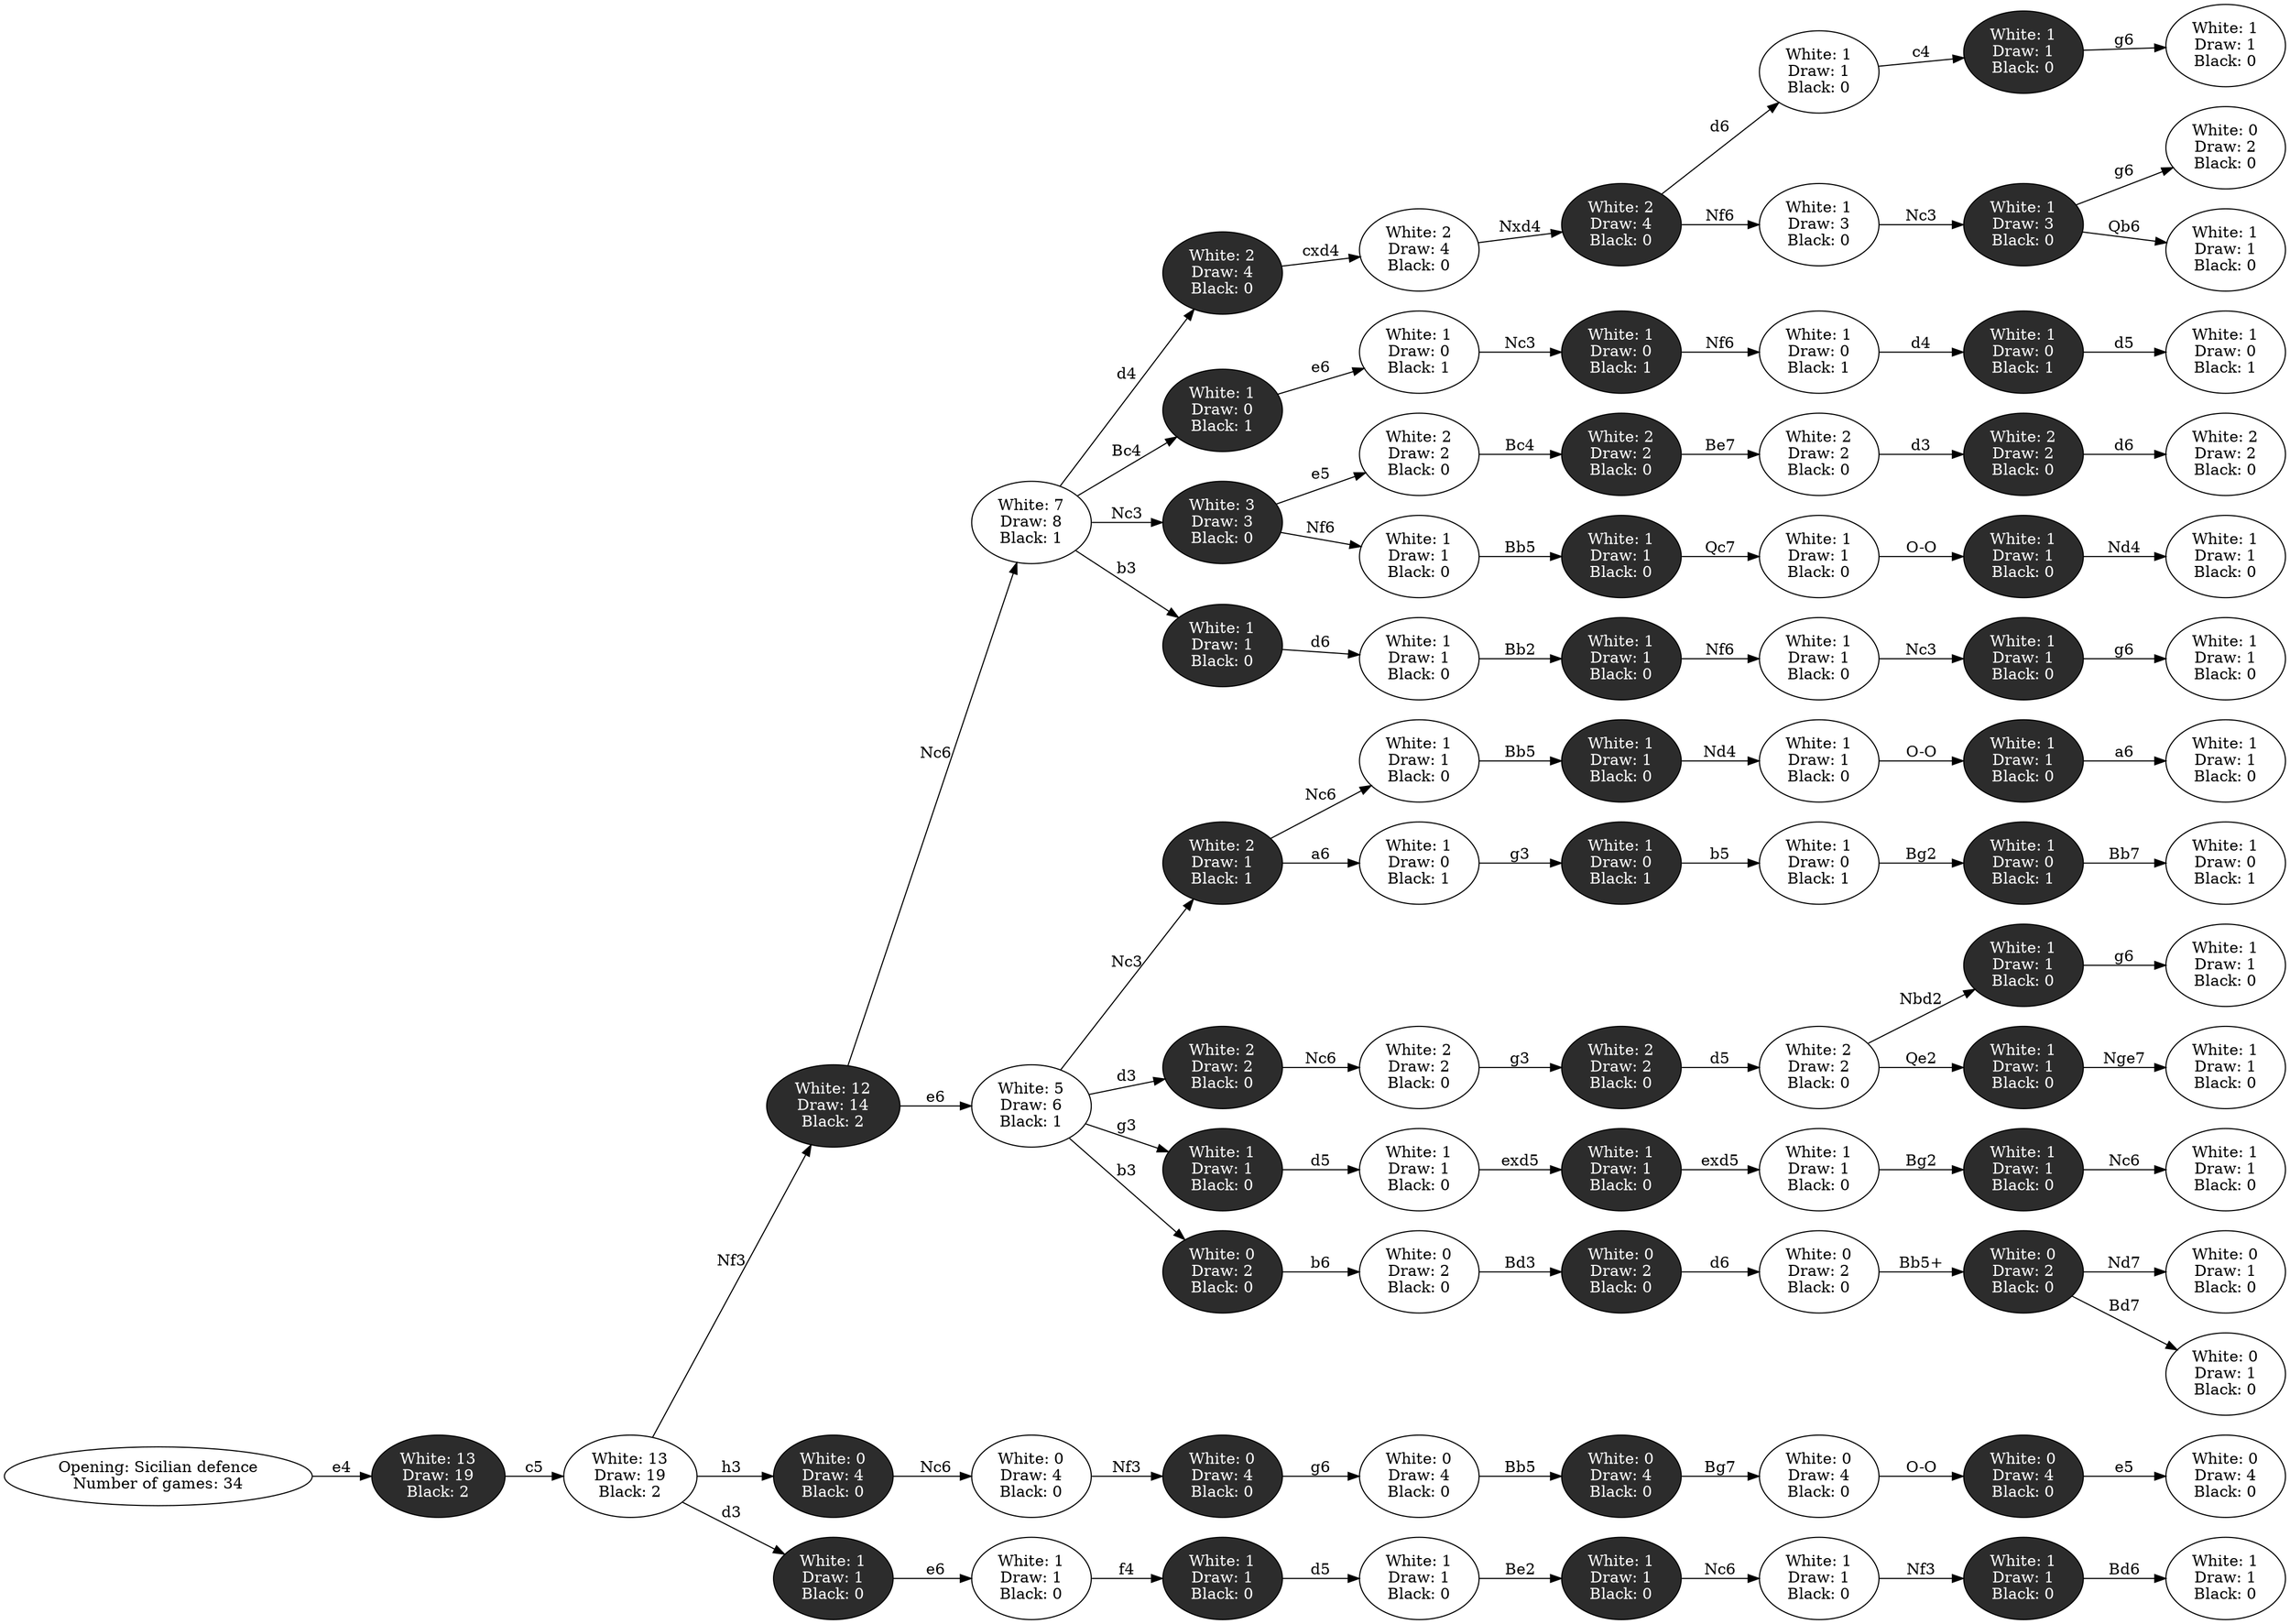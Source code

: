 digraph G {
rankdir=LR;
center=true;
1336375033424 [label="White: 0
Draw: 0
Black: 0", fillcolor="white", fontcolor="black", style="filled"];
1336375033424 -> 1336375033040 [label="e4"];
1336375033040 [label="White: 13
Draw: 19
Black: 2", fillcolor="#2c2c2c", fontcolor="white", style="filled"];
1336375033040 -> 1336375033088 [label="c5"];
1336375033088 [label="White: 13
Draw: 19
Black: 2", fillcolor="white", fontcolor="black", style="filled"];
1336375033088 -> 1336375033136 [label="Nf3"];
1336375033136 [label="White: 12
Draw: 14
Black: 2", fillcolor="#2c2c2c", fontcolor="white", style="filled"];
1336375033136 -> 1336375033184 [label="Nc6"];
1336375033184 [label="White: 7
Draw: 8
Black: 1", fillcolor="white", fontcolor="black", style="filled"];
1336375033184 -> 1336375032272 [label="d4"];
1336375032272 [label="White: 2
Draw: 4
Black: 0", fillcolor="#2c2c2c", fontcolor="white", style="filled"];
1336375032272 -> 1336375032368 [label="cxd4"];
1336375032368 [label="White: 2
Draw: 4
Black: 0", fillcolor="white", fontcolor="black", style="filled"];
1336375032368 -> 1336375032416 [label="Nxd4"];
1336375032416 [label="White: 2
Draw: 4
Black: 0", fillcolor="#2c2c2c", fontcolor="white", style="filled"];
1336375032416 -> 1336375033568 [label="d6"];
1336375033568 [label="White: 1
Draw: 1
Black: 0", fillcolor="white", fontcolor="black", style="filled"];
1336375033568 -> 1336375033616 [label="c4"];
1336375033616 [label="White: 1
Draw: 1
Black: 0", fillcolor="#2c2c2c", fontcolor="white", style="filled"];
1336375033616 -> 1336375033664 [label="g6"];
1336375033664 [label="White: 1
Draw: 1
Black: 0", fillcolor="white", fontcolor="black", style="filled"];
1336375032416 [label="White: 2
Draw: 4
Black: 0", fillcolor="#2c2c2c", fontcolor="white", style="filled"];
1336375032416 -> 1336375477728 [label="Nf6"];
1336375477728 [label="White: 1
Draw: 3
Black: 0", fillcolor="white", fontcolor="black", style="filled"];
1336375477728 -> 1336375477776 [label="Nc3"];
1336375477776 [label="White: 1
Draw: 3
Black: 0", fillcolor="#2c2c2c", fontcolor="white", style="filled"];
1336375477776 -> 1336375477824 [label="g6"];
1336375477824 [label="White: 0
Draw: 2
Black: 0", fillcolor="white", fontcolor="black", style="filled"];
1336375477776 [label="White: 1
Draw: 3
Black: 0", fillcolor="#2c2c2c", fontcolor="white", style="filled"];
1336375477776 -> 1336378237776 [label="Qb6"];
1336378237776 [label="White: 1
Draw: 1
Black: 0", fillcolor="white", fontcolor="black", style="filled"];
1336375033184 [label="White: 7
Draw: 8
Black: 1", fillcolor="white", fontcolor="black", style="filled"];
1336375033184 -> 1336375301632 [label="Bc4"];
1336375301632 [label="White: 1
Draw: 0
Black: 1", fillcolor="#2c2c2c", fontcolor="white", style="filled"];
1336375301632 -> 1336375301680 [label="e6"];
1336375301680 [label="White: 1
Draw: 0
Black: 1", fillcolor="white", fontcolor="black", style="filled"];
1336375301680 -> 1336375301728 [label="Nc3"];
1336375301728 [label="White: 1
Draw: 0
Black: 1", fillcolor="#2c2c2c", fontcolor="white", style="filled"];
1336375301728 -> 1336375301776 [label="Nf6"];
1336375301776 [label="White: 1
Draw: 0
Black: 1", fillcolor="white", fontcolor="black", style="filled"];
1336375301776 -> 1336375301824 [label="d4"];
1336375301824 [label="White: 1
Draw: 0
Black: 1", fillcolor="#2c2c2c", fontcolor="white", style="filled"];
1336375301824 -> 1336375301872 [label="d5"];
1336375301872 [label="White: 1
Draw: 0
Black: 1", fillcolor="white", fontcolor="black", style="filled"];
1336375033184 [label="White: 7
Draw: 8
Black: 1", fillcolor="white", fontcolor="black", style="filled"];
1336375033184 -> 1336375663904 [label="Nc3"];
1336375663904 [label="White: 3
Draw: 3
Black: 0", fillcolor="#2c2c2c", fontcolor="white", style="filled"];
1336375663904 -> 1336375663952 [label="e5"];
1336375663952 [label="White: 2
Draw: 2
Black: 0", fillcolor="white", fontcolor="black", style="filled"];
1336375663952 -> 1336375664000 [label="Bc4"];
1336375664000 [label="White: 2
Draw: 2
Black: 0", fillcolor="#2c2c2c", fontcolor="white", style="filled"];
1336375664000 -> 1336375664048 [label="Be7"];
1336375664048 [label="White: 2
Draw: 2
Black: 0", fillcolor="white", fontcolor="black", style="filled"];
1336375664048 -> 1336375664096 [label="d3"];
1336375664096 [label="White: 2
Draw: 2
Black: 0", fillcolor="#2c2c2c", fontcolor="white", style="filled"];
1336375664096 -> 1336375664144 [label="d6"];
1336375664144 [label="White: 2
Draw: 2
Black: 0", fillcolor="white", fontcolor="black", style="filled"];
1336375663904 [label="White: 3
Draw: 3
Black: 0", fillcolor="#2c2c2c", fontcolor="white", style="filled"];
1336375663904 -> 1336378972992 [label="Nf6"];
1336378972992 [label="White: 1
Draw: 1
Black: 0", fillcolor="white", fontcolor="black", style="filled"];
1336378972992 -> 1336378973040 [label="Bb5"];
1336378973040 [label="White: 1
Draw: 1
Black: 0", fillcolor="#2c2c2c", fontcolor="white", style="filled"];
1336378973040 -> 1336378973088 [label="Qc7"];
1336378973088 [label="White: 1
Draw: 1
Black: 0", fillcolor="white", fontcolor="black", style="filled"];
1336378973088 -> 1336378973136 [label="O-O"];
1336378973136 [label="White: 1
Draw: 1
Black: 0", fillcolor="#2c2c2c", fontcolor="white", style="filled"];
1336378973136 -> 1336378973184 [label="Nd4"];
1336378973184 [label="White: 1
Draw: 1
Black: 0", fillcolor="white", fontcolor="black", style="filled"];
1336375033184 [label="White: 7
Draw: 8
Black: 1", fillcolor="white", fontcolor="black", style="filled"];
1336375033184 -> 1336378071536 [label="b3"];
1336378071536 [label="White: 1
Draw: 1
Black: 0", fillcolor="#2c2c2c", fontcolor="white", style="filled"];
1336378071536 -> 1336378071584 [label="d6"];
1336378071584 [label="White: 1
Draw: 1
Black: 0", fillcolor="white", fontcolor="black", style="filled"];
1336378071584 -> 1336378071632 [label="Bb2"];
1336378071632 [label="White: 1
Draw: 1
Black: 0", fillcolor="#2c2c2c", fontcolor="white", style="filled"];
1336378071632 -> 1336378071680 [label="Nf6"];
1336378071680 [label="White: 1
Draw: 1
Black: 0", fillcolor="white", fontcolor="black", style="filled"];
1336378071680 -> 1336378071728 [label="Nc3"];
1336378071728 [label="White: 1
Draw: 1
Black: 0", fillcolor="#2c2c2c", fontcolor="white", style="filled"];
1336378071728 -> 1336378071776 [label="g6"];
1336378071776 [label="White: 1
Draw: 1
Black: 0", fillcolor="white", fontcolor="black", style="filled"];
1336375033136 [label="White: 12
Draw: 14
Black: 2", fillcolor="#2c2c2c", fontcolor="white", style="filled"];
1336375033136 -> 1336375488816 [label="e6"];
1336375488816 [label="White: 5
Draw: 6
Black: 1", fillcolor="white", fontcolor="black", style="filled"];
1336375488816 -> 1336375488864 [label="Nc3"];
1336375488864 [label="White: 2
Draw: 1
Black: 1", fillcolor="#2c2c2c", fontcolor="white", style="filled"];
1336375488864 -> 1336375488912 [label="Nc6"];
1336375488912 [label="White: 1
Draw: 1
Black: 0", fillcolor="white", fontcolor="black", style="filled"];
1336375488912 -> 1336375488960 [label="Bb5"];
1336375488960 [label="White: 1
Draw: 1
Black: 0", fillcolor="#2c2c2c", fontcolor="white", style="filled"];
1336375488960 -> 1336375489008 [label="Nd4"];
1336375489008 [label="White: 1
Draw: 1
Black: 0", fillcolor="white", fontcolor="black", style="filled"];
1336375489008 -> 1336375489056 [label="O-O"];
1336375489056 [label="White: 1
Draw: 1
Black: 0", fillcolor="#2c2c2c", fontcolor="white", style="filled"];
1336375489056 -> 1336375489104 [label="a6"];
1336375489104 [label="White: 1
Draw: 1
Black: 0", fillcolor="white", fontcolor="black", style="filled"];
1336375488864 [label="White: 2
Draw: 1
Black: 1", fillcolor="#2c2c2c", fontcolor="white", style="filled"];
1336375488864 -> 1336377898128 [label="a6"];
1336377898128 [label="White: 1
Draw: 0
Black: 1", fillcolor="white", fontcolor="black", style="filled"];
1336377898128 -> 1336377898176 [label="g3"];
1336377898176 [label="White: 1
Draw: 0
Black: 1", fillcolor="#2c2c2c", fontcolor="white", style="filled"];
1336377898176 -> 1336377898224 [label="b5"];
1336377898224 [label="White: 1
Draw: 0
Black: 1", fillcolor="white", fontcolor="black", style="filled"];
1336377898224 -> 1336377898272 [label="Bg2"];
1336377898272 [label="White: 1
Draw: 0
Black: 1", fillcolor="#2c2c2c", fontcolor="white", style="filled"];
1336377898272 -> 1336377898320 [label="Bb7"];
1336377898320 [label="White: 1
Draw: 0
Black: 1", fillcolor="white", fontcolor="black", style="filled"];
1336375488816 [label="White: 5
Draw: 6
Black: 1", fillcolor="white", fontcolor="black", style="filled"];
1336375488816 -> 1336377886896 [label="d3"];
1336377886896 [label="White: 2
Draw: 2
Black: 0", fillcolor="#2c2c2c", fontcolor="white", style="filled"];
1336377886896 -> 1336377886944 [label="Nc6"];
1336377886944 [label="White: 2
Draw: 2
Black: 0", fillcolor="white", fontcolor="black", style="filled"];
1336377886944 -> 1336377886992 [label="g3"];
1336377886992 [label="White: 2
Draw: 2
Black: 0", fillcolor="#2c2c2c", fontcolor="white", style="filled"];
1336377886992 -> 1336377887040 [label="d5"];
1336377887040 [label="White: 2
Draw: 2
Black: 0", fillcolor="white", fontcolor="black", style="filled"];
1336377887040 -> 1336377887088 [label="Nbd2"];
1336377887088 [label="White: 1
Draw: 1
Black: 0", fillcolor="#2c2c2c", fontcolor="white", style="filled"];
1336377887088 -> 1336377887136 [label="g6"];
1336377887136 [label="White: 1
Draw: 1
Black: 0", fillcolor="white", fontcolor="black", style="filled"];
1336377887040 [label="White: 2
Draw: 2
Black: 0", fillcolor="white", fontcolor="black", style="filled"];
1336377887040 -> 1336378429728 [label="Qe2"];
1336378429728 [label="White: 1
Draw: 1
Black: 0", fillcolor="#2c2c2c", fontcolor="white", style="filled"];
1336378429728 -> 1336378429776 [label="Nge7"];
1336378429776 [label="White: 1
Draw: 1
Black: 0", fillcolor="white", fontcolor="black", style="filled"];
1336375488816 [label="White: 5
Draw: 6
Black: 1", fillcolor="white", fontcolor="black", style="filled"];
1336375488816 -> 1336378436640 [label="g3"];
1336378436640 [label="White: 1
Draw: 1
Black: 0", fillcolor="#2c2c2c", fontcolor="white", style="filled"];
1336378436640 -> 1336378436688 [label="d5"];
1336378436688 [label="White: 1
Draw: 1
Black: 0", fillcolor="white", fontcolor="black", style="filled"];
1336378436688 -> 1336378436736 [label="exd5"];
1336378436736 [label="White: 1
Draw: 1
Black: 0", fillcolor="#2c2c2c", fontcolor="white", style="filled"];
1336378436736 -> 1336378436784 [label="exd5"];
1336378436784 [label="White: 1
Draw: 1
Black: 0", fillcolor="white", fontcolor="black", style="filled"];
1336378436784 -> 1336378436832 [label="Bg2"];
1336378436832 [label="White: 1
Draw: 1
Black: 0", fillcolor="#2c2c2c", fontcolor="white", style="filled"];
1336378436832 -> 1336378436880 [label="Nc6"];
1336378436880 [label="White: 1
Draw: 1
Black: 0", fillcolor="white", fontcolor="black", style="filled"];
1336375488816 [label="White: 5
Draw: 6
Black: 1", fillcolor="white", fontcolor="black", style="filled"];
1336375488816 -> 1336378609760 [label="b3"];
1336378609760 [label="White: 0
Draw: 2
Black: 0", fillcolor="#2c2c2c", fontcolor="white", style="filled"];
1336378609760 -> 1336378609808 [label="b6"];
1336378609808 [label="White: 0
Draw: 2
Black: 0", fillcolor="white", fontcolor="black", style="filled"];
1336378609808 -> 1336378609856 [label="Bd3"];
1336378609856 [label="White: 0
Draw: 2
Black: 0", fillcolor="#2c2c2c", fontcolor="white", style="filled"];
1336378609856 -> 1336378609904 [label="d6"];
1336378609904 [label="White: 0
Draw: 2
Black: 0", fillcolor="white", fontcolor="black", style="filled"];
1336378609904 -> 1336378609952 [label="Bb5+"];
1336378609952 [label="White: 0
Draw: 2
Black: 0", fillcolor="#2c2c2c", fontcolor="white", style="filled"];
1336378609952 -> 1336378610000 [label="Nd7"];
1336378610000 [label="White: 0
Draw: 1
Black: 0", fillcolor="white", fontcolor="black", style="filled"];
1336378609952 [label="White: 0
Draw: 2
Black: 0", fillcolor="#2c2c2c", fontcolor="white", style="filled"];
1336378609952 -> 1336378617200 [label="Bd7"];
1336378617200 [label="White: 0
Draw: 1
Black: 0", fillcolor="white", fontcolor="black", style="filled"];
1336375033088 [label="White: 13
Draw: 19
Black: 2", fillcolor="white", fontcolor="black", style="filled"];
1336375033088 -> 1336375133376 [label="h3"];
1336375133376 [label="White: 0
Draw: 4
Black: 0", fillcolor="#2c2c2c", fontcolor="white", style="filled"];
1336375133376 -> 1336375133424 [label="Nc6"];
1336375133424 [label="White: 0
Draw: 4
Black: 0", fillcolor="white", fontcolor="black", style="filled"];
1336375133424 -> 1336375133472 [label="Nf3"];
1336375133472 [label="White: 0
Draw: 4
Black: 0", fillcolor="#2c2c2c", fontcolor="white", style="filled"];
1336375133472 -> 1336375132560 [label="g6"];
1336375132560 [label="White: 0
Draw: 4
Black: 0", fillcolor="white", fontcolor="black", style="filled"];
1336375132560 -> 1336375132608 [label="Bb5"];
1336375132608 [label="White: 0
Draw: 4
Black: 0", fillcolor="#2c2c2c", fontcolor="white", style="filled"];
1336375132608 -> 1336375132656 [label="Bg7"];
1336375132656 [label="White: 0
Draw: 4
Black: 0", fillcolor="white", fontcolor="black", style="filled"];
1336375132656 -> 1336375132704 [label="O-O"];
1336375132704 [label="White: 0
Draw: 4
Black: 0", fillcolor="#2c2c2c", fontcolor="white", style="filled"];
1336375132704 -> 1336375132752 [label="e5"];
1336375132752 [label="White: 0
Draw: 4
Black: 0", fillcolor="white", fontcolor="black", style="filled"];
1336375033088 [label="White: 13
Draw: 19
Black: 2", fillcolor="white", fontcolor="black", style="filled"];
1336375033088 -> 1336378787824 [label="d3"];
1336378787824 [label="White: 1
Draw: 1
Black: 0", fillcolor="#2c2c2c", fontcolor="white", style="filled"];
1336378787824 -> 1336378787872 [label="e6"];
1336378787872 [label="White: 1
Draw: 1
Black: 0", fillcolor="white", fontcolor="black", style="filled"];
1336378787872 -> 1336378787920 [label="f4"];
1336378787920 [label="White: 1
Draw: 1
Black: 0", fillcolor="#2c2c2c", fontcolor="white", style="filled"];
1336378787920 -> 1336378787968 [label="d5"];
1336378787968 [label="White: 1
Draw: 1
Black: 0", fillcolor="white", fontcolor="black", style="filled"];
1336378787968 -> 1336378788016 [label="Be2"];
1336378788016 [label="White: 1
Draw: 1
Black: 0", fillcolor="#2c2c2c", fontcolor="white", style="filled"];
1336378788016 -> 1336378788064 [label="Nc6"];
1336378788064 [label="White: 1
Draw: 1
Black: 0", fillcolor="white", fontcolor="black", style="filled"];
1336378788064 -> 1336378788112 [label="Nf3"];
1336378788112 [label="White: 1
Draw: 1
Black: 0", fillcolor="#2c2c2c", fontcolor="white", style="filled"];
1336378788112 -> 1336378788160 [label="Bd6"];
1336378788160 [label="White: 1
Draw: 1
Black: 0", fillcolor="white", fontcolor="black", style="filled"];
1336375033424 [label="Opening: Sicilian defence
Number of games: 34", fillcolor="white", fontcolor="black", style="filled"];
}
